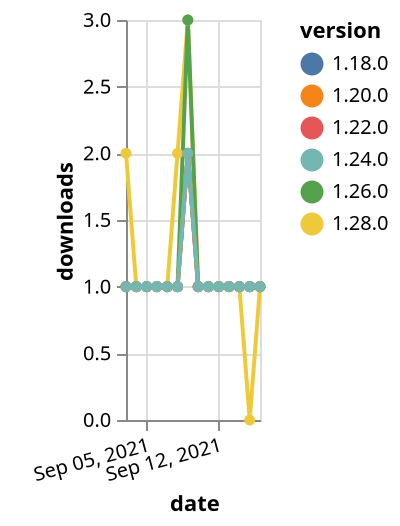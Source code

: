{"$schema": "https://vega.github.io/schema/vega-lite/v5.json", "description": "A simple bar chart with embedded data.", "data": {"values": [{"date": "2021-09-03", "total": 243, "delta": 1, "version": "1.18.0"}, {"date": "2021-09-04", "total": 244, "delta": 1, "version": "1.18.0"}, {"date": "2021-09-05", "total": 245, "delta": 1, "version": "1.18.0"}, {"date": "2021-09-06", "total": 246, "delta": 1, "version": "1.18.0"}, {"date": "2021-09-07", "total": 247, "delta": 1, "version": "1.18.0"}, {"date": "2021-09-08", "total": 248, "delta": 1, "version": "1.18.0"}, {"date": "2021-09-09", "total": 250, "delta": 2, "version": "1.18.0"}, {"date": "2021-09-10", "total": 251, "delta": 1, "version": "1.18.0"}, {"date": "2021-09-11", "total": 252, "delta": 1, "version": "1.18.0"}, {"date": "2021-09-12", "total": 253, "delta": 1, "version": "1.18.0"}, {"date": "2021-09-13", "total": 254, "delta": 1, "version": "1.18.0"}, {"date": "2021-09-14", "total": 255, "delta": 1, "version": "1.18.0"}, {"date": "2021-09-15", "total": 256, "delta": 1, "version": "1.18.0"}, {"date": "2021-09-16", "total": 257, "delta": 1, "version": "1.18.0"}, {"date": "2021-09-03", "total": 177, "delta": 1, "version": "1.22.0"}, {"date": "2021-09-04", "total": 178, "delta": 1, "version": "1.22.0"}, {"date": "2021-09-05", "total": 179, "delta": 1, "version": "1.22.0"}, {"date": "2021-09-06", "total": 180, "delta": 1, "version": "1.22.0"}, {"date": "2021-09-07", "total": 181, "delta": 1, "version": "1.22.0"}, {"date": "2021-09-08", "total": 182, "delta": 1, "version": "1.22.0"}, {"date": "2021-09-09", "total": 184, "delta": 2, "version": "1.22.0"}, {"date": "2021-09-10", "total": 185, "delta": 1, "version": "1.22.0"}, {"date": "2021-09-11", "total": 186, "delta": 1, "version": "1.22.0"}, {"date": "2021-09-12", "total": 187, "delta": 1, "version": "1.22.0"}, {"date": "2021-09-13", "total": 188, "delta": 1, "version": "1.22.0"}, {"date": "2021-09-14", "total": 189, "delta": 1, "version": "1.22.0"}, {"date": "2021-09-15", "total": 190, "delta": 1, "version": "1.22.0"}, {"date": "2021-09-16", "total": 191, "delta": 1, "version": "1.22.0"}, {"date": "2021-09-03", "total": 117, "delta": 2, "version": "1.28.0"}, {"date": "2021-09-04", "total": 118, "delta": 1, "version": "1.28.0"}, {"date": "2021-09-05", "total": 119, "delta": 1, "version": "1.28.0"}, {"date": "2021-09-06", "total": 120, "delta": 1, "version": "1.28.0"}, {"date": "2021-09-07", "total": 121, "delta": 1, "version": "1.28.0"}, {"date": "2021-09-08", "total": 123, "delta": 2, "version": "1.28.0"}, {"date": "2021-09-09", "total": 126, "delta": 3, "version": "1.28.0"}, {"date": "2021-09-10", "total": 127, "delta": 1, "version": "1.28.0"}, {"date": "2021-09-11", "total": 128, "delta": 1, "version": "1.28.0"}, {"date": "2021-09-12", "total": 129, "delta": 1, "version": "1.28.0"}, {"date": "2021-09-13", "total": 130, "delta": 1, "version": "1.28.0"}, {"date": "2021-09-14", "total": 131, "delta": 1, "version": "1.28.0"}, {"date": "2021-09-15", "total": 131, "delta": 0, "version": "1.28.0"}, {"date": "2021-09-16", "total": 132, "delta": 1, "version": "1.28.0"}, {"date": "2021-09-03", "total": 175, "delta": 1, "version": "1.26.0"}, {"date": "2021-09-04", "total": 176, "delta": 1, "version": "1.26.0"}, {"date": "2021-09-05", "total": 177, "delta": 1, "version": "1.26.0"}, {"date": "2021-09-06", "total": 178, "delta": 1, "version": "1.26.0"}, {"date": "2021-09-07", "total": 179, "delta": 1, "version": "1.26.0"}, {"date": "2021-09-08", "total": 180, "delta": 1, "version": "1.26.0"}, {"date": "2021-09-09", "total": 183, "delta": 3, "version": "1.26.0"}, {"date": "2021-09-10", "total": 184, "delta": 1, "version": "1.26.0"}, {"date": "2021-09-11", "total": 185, "delta": 1, "version": "1.26.0"}, {"date": "2021-09-12", "total": 186, "delta": 1, "version": "1.26.0"}, {"date": "2021-09-13", "total": 187, "delta": 1, "version": "1.26.0"}, {"date": "2021-09-14", "total": 188, "delta": 1, "version": "1.26.0"}, {"date": "2021-09-15", "total": 189, "delta": 1, "version": "1.26.0"}, {"date": "2021-09-16", "total": 190, "delta": 1, "version": "1.26.0"}, {"date": "2021-09-03", "total": 196, "delta": 1, "version": "1.20.0"}, {"date": "2021-09-04", "total": 197, "delta": 1, "version": "1.20.0"}, {"date": "2021-09-05", "total": 198, "delta": 1, "version": "1.20.0"}, {"date": "2021-09-06", "total": 199, "delta": 1, "version": "1.20.0"}, {"date": "2021-09-07", "total": 200, "delta": 1, "version": "1.20.0"}, {"date": "2021-09-08", "total": 201, "delta": 1, "version": "1.20.0"}, {"date": "2021-09-09", "total": 203, "delta": 2, "version": "1.20.0"}, {"date": "2021-09-10", "total": 204, "delta": 1, "version": "1.20.0"}, {"date": "2021-09-11", "total": 205, "delta": 1, "version": "1.20.0"}, {"date": "2021-09-12", "total": 206, "delta": 1, "version": "1.20.0"}, {"date": "2021-09-13", "total": 207, "delta": 1, "version": "1.20.0"}, {"date": "2021-09-14", "total": 208, "delta": 1, "version": "1.20.0"}, {"date": "2021-09-15", "total": 209, "delta": 1, "version": "1.20.0"}, {"date": "2021-09-16", "total": 210, "delta": 1, "version": "1.20.0"}, {"date": "2021-09-03", "total": 155, "delta": 1, "version": "1.24.0"}, {"date": "2021-09-04", "total": 156, "delta": 1, "version": "1.24.0"}, {"date": "2021-09-05", "total": 157, "delta": 1, "version": "1.24.0"}, {"date": "2021-09-06", "total": 158, "delta": 1, "version": "1.24.0"}, {"date": "2021-09-07", "total": 159, "delta": 1, "version": "1.24.0"}, {"date": "2021-09-08", "total": 160, "delta": 1, "version": "1.24.0"}, {"date": "2021-09-09", "total": 162, "delta": 2, "version": "1.24.0"}, {"date": "2021-09-10", "total": 163, "delta": 1, "version": "1.24.0"}, {"date": "2021-09-11", "total": 164, "delta": 1, "version": "1.24.0"}, {"date": "2021-09-12", "total": 165, "delta": 1, "version": "1.24.0"}, {"date": "2021-09-13", "total": 166, "delta": 1, "version": "1.24.0"}, {"date": "2021-09-14", "total": 167, "delta": 1, "version": "1.24.0"}, {"date": "2021-09-15", "total": 168, "delta": 1, "version": "1.24.0"}, {"date": "2021-09-16", "total": 169, "delta": 1, "version": "1.24.0"}]}, "width": "container", "mark": {"type": "line", "point": {"filled": true}}, "encoding": {"x": {"field": "date", "type": "temporal", "timeUnit": "yearmonthdate", "title": "date", "axis": {"labelAngle": -15}}, "y": {"field": "delta", "type": "quantitative", "title": "downloads"}, "color": {"field": "version", "type": "nominal"}, "tooltip": {"field": "delta"}}}